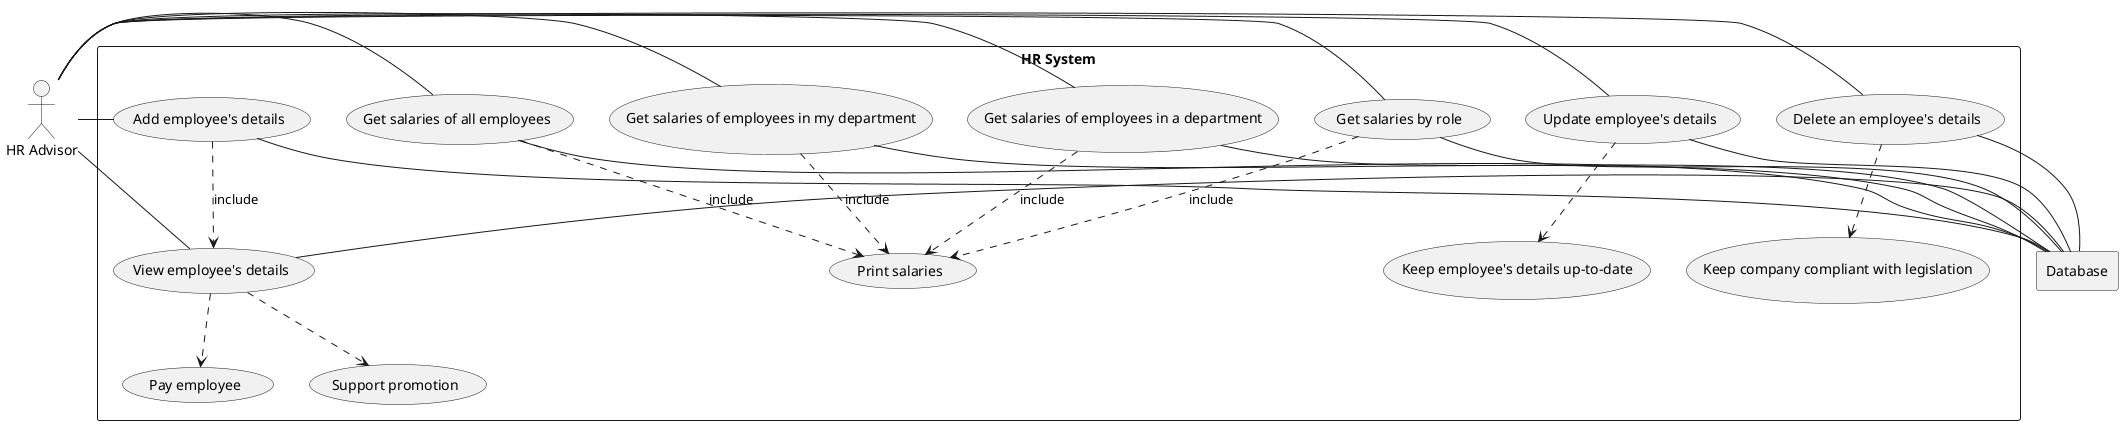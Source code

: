@startuml

actor HR as "HR Advisor"

rectangle Database

rectangle "HR System" {
    usecase UC1 as "Get salaries of all employees"
    usecase UC2 as "Get salaries of employees in a department"
    usecase UC3 as "Get salaries of employees in my department"
    usecase UC4 as "Get salaries by role"
    usecase UC5 as "Add employee's details"
    usecase UC6 as "View employee's details"
    usecase UC7 as "Update employee's details"
    usecase UC8 as "Delete an employee's details"

    usecase UCa as "Print salaries"
    usecase UCb as "Pay employee"
    usecase UCc as "Support promotion"
    usecase UCd as "Keep employee's details up-to-date"
    usecase UCe as "Keep company compliant with legislation"

    HR - UC1
    UC1 ..> UCa : include
    UC1 - Database

    HR - UC2
    UC2 ..> UCa : include
    UC2 - Database

    HR - UC3
    UC3 ..> UCa : include
    UC3 - Database

    HR - UC4
    UC4 ..> UCa : include
    UC4 - Database

    HR - UC5
    UC5 ..> UC6: include
    UC5 - Database

    HR - UC6
    UC6 ..> UCb
    UC6 - Database

    UC6 ..> UCc

    HR - UC7
    UC7 ..> UCd
    UC7 - Database

    HR - UC8
    UC8 ..> UCe
    UC8 - Database
}

@enduml
